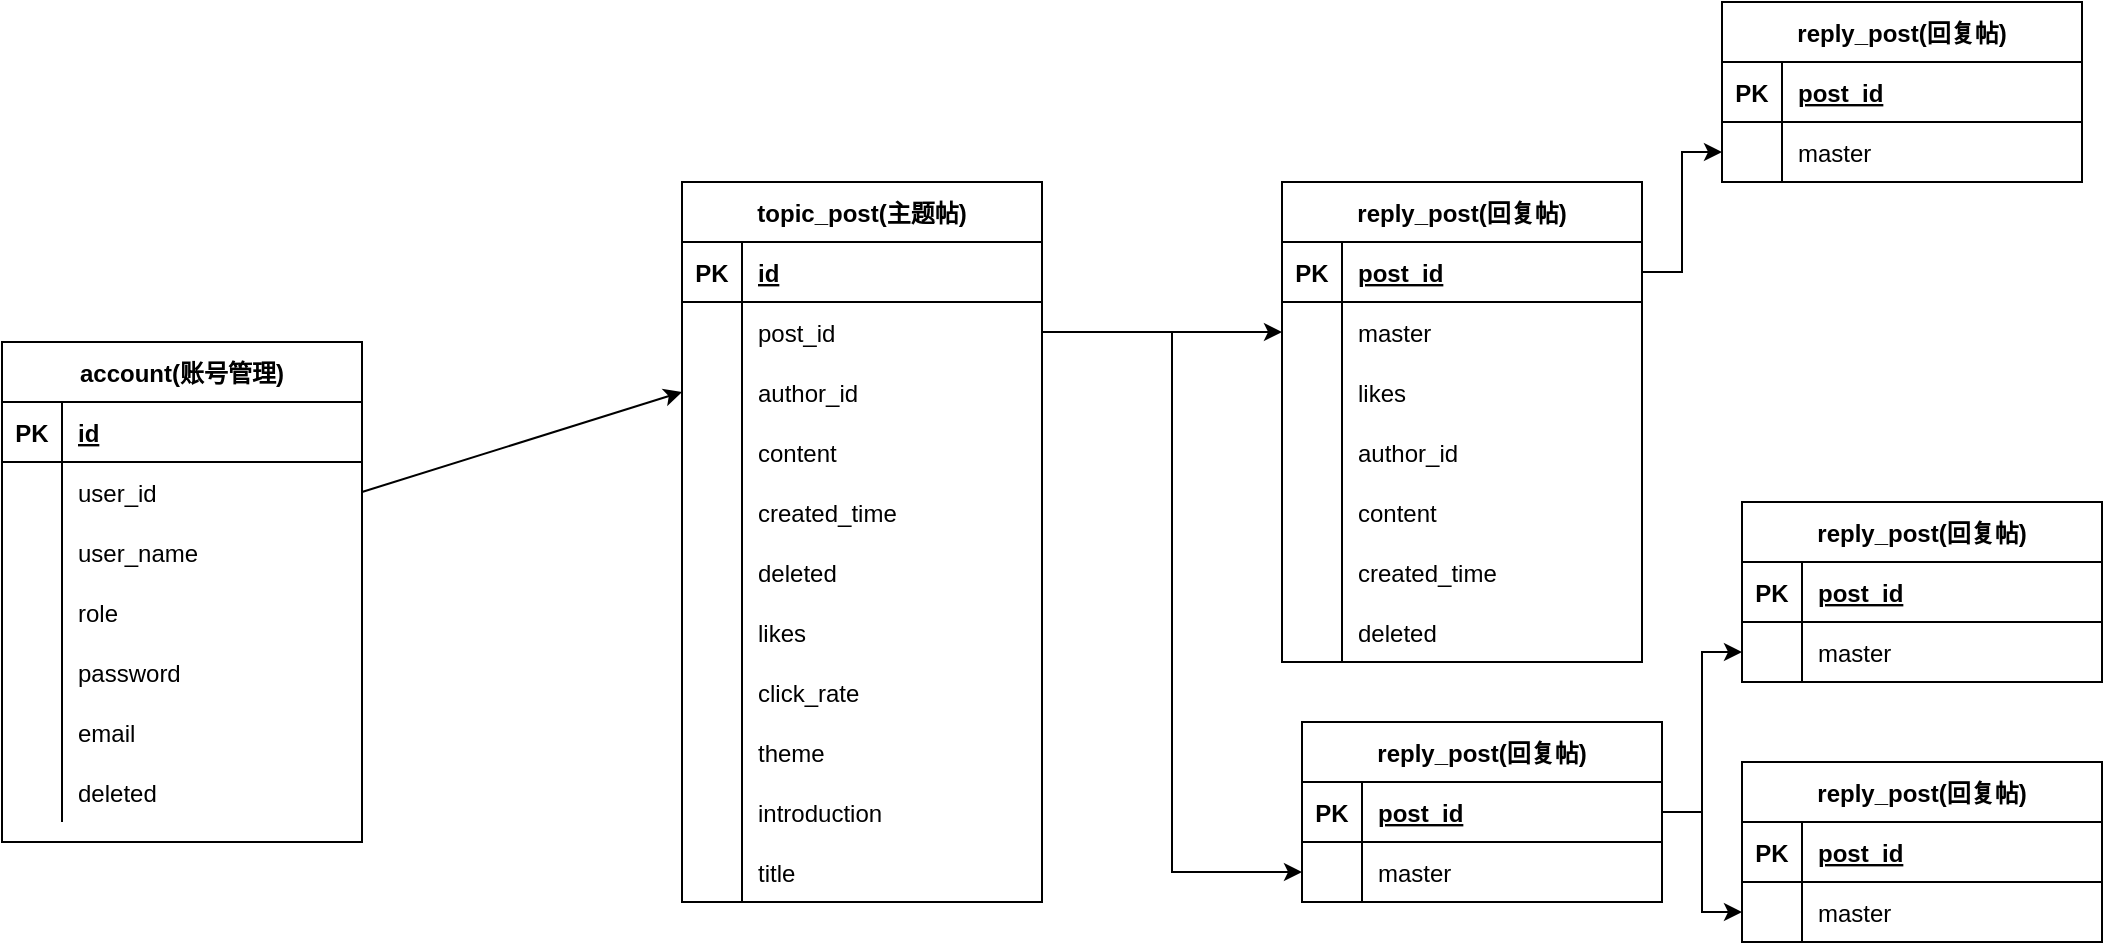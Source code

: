 <mxfile version="20.6.0" type="github">
  <diagram id="-lzLtYdmF8xwTKlJ-Z9m" name="第 1 页">
    <mxGraphModel dx="856" dy="551" grid="1" gridSize="10" guides="1" tooltips="1" connect="1" arrows="1" fold="1" page="1" pageScale="1" pageWidth="3300" pageHeight="4681" math="0" shadow="0">
      <root>
        <mxCell id="0" />
        <mxCell id="1" parent="0" />
        <mxCell id="9GFojZYUyTvEHx-bdkV3-2" value="account(账号管理)" style="shape=table;startSize=30;container=1;collapsible=1;childLayout=tableLayout;fixedRows=1;rowLines=0;fontStyle=1;align=center;resizeLast=1;shadow=0;rounded=0;" parent="1" vertex="1">
          <mxGeometry x="900" y="770" width="180" height="250" as="geometry" />
        </mxCell>
        <mxCell id="9GFojZYUyTvEHx-bdkV3-3" value="" style="shape=tableRow;horizontal=0;startSize=0;swimlaneHead=0;swimlaneBody=0;fillColor=none;collapsible=0;dropTarget=0;points=[[0,0.5],[1,0.5]];portConstraint=eastwest;top=0;left=0;right=0;bottom=1;" parent="9GFojZYUyTvEHx-bdkV3-2" vertex="1">
          <mxGeometry y="30" width="180" height="30" as="geometry" />
        </mxCell>
        <mxCell id="9GFojZYUyTvEHx-bdkV3-4" value="PK" style="shape=partialRectangle;connectable=0;fillColor=none;top=0;left=0;bottom=0;right=0;fontStyle=1;overflow=hidden;" parent="9GFojZYUyTvEHx-bdkV3-3" vertex="1">
          <mxGeometry width="30" height="30" as="geometry">
            <mxRectangle width="30" height="30" as="alternateBounds" />
          </mxGeometry>
        </mxCell>
        <mxCell id="9GFojZYUyTvEHx-bdkV3-5" value="id" style="shape=partialRectangle;connectable=0;fillColor=none;top=0;left=0;bottom=0;right=0;align=left;spacingLeft=6;fontStyle=5;overflow=hidden;" parent="9GFojZYUyTvEHx-bdkV3-3" vertex="1">
          <mxGeometry x="30" width="150" height="30" as="geometry">
            <mxRectangle width="150" height="30" as="alternateBounds" />
          </mxGeometry>
        </mxCell>
        <mxCell id="9GFojZYUyTvEHx-bdkV3-22" style="shape=tableRow;horizontal=0;startSize=0;swimlaneHead=0;swimlaneBody=0;fillColor=none;collapsible=0;dropTarget=0;points=[[0,0.5],[1,0.5]];portConstraint=eastwest;top=0;left=0;right=0;bottom=0;" parent="9GFojZYUyTvEHx-bdkV3-2" vertex="1">
          <mxGeometry y="60" width="180" height="30" as="geometry" />
        </mxCell>
        <mxCell id="9GFojZYUyTvEHx-bdkV3-23" style="shape=partialRectangle;connectable=0;fillColor=none;top=0;left=0;bottom=0;right=0;editable=1;overflow=hidden;" parent="9GFojZYUyTvEHx-bdkV3-22" vertex="1">
          <mxGeometry width="30" height="30" as="geometry">
            <mxRectangle width="30" height="30" as="alternateBounds" />
          </mxGeometry>
        </mxCell>
        <mxCell id="9GFojZYUyTvEHx-bdkV3-24" value="user_id" style="shape=partialRectangle;connectable=0;fillColor=none;top=0;left=0;bottom=0;right=0;align=left;spacingLeft=6;overflow=hidden;" parent="9GFojZYUyTvEHx-bdkV3-22" vertex="1">
          <mxGeometry x="30" width="150" height="30" as="geometry">
            <mxRectangle width="150" height="30" as="alternateBounds" />
          </mxGeometry>
        </mxCell>
        <mxCell id="9GFojZYUyTvEHx-bdkV3-6" value="" style="shape=tableRow;horizontal=0;startSize=0;swimlaneHead=0;swimlaneBody=0;fillColor=none;collapsible=0;dropTarget=0;points=[[0,0.5],[1,0.5]];portConstraint=eastwest;top=0;left=0;right=0;bottom=0;" parent="9GFojZYUyTvEHx-bdkV3-2" vertex="1">
          <mxGeometry y="90" width="180" height="30" as="geometry" />
        </mxCell>
        <mxCell id="9GFojZYUyTvEHx-bdkV3-7" value="" style="shape=partialRectangle;connectable=0;fillColor=none;top=0;left=0;bottom=0;right=0;editable=1;overflow=hidden;" parent="9GFojZYUyTvEHx-bdkV3-6" vertex="1">
          <mxGeometry width="30" height="30" as="geometry">
            <mxRectangle width="30" height="30" as="alternateBounds" />
          </mxGeometry>
        </mxCell>
        <mxCell id="9GFojZYUyTvEHx-bdkV3-8" value="user_name" style="shape=partialRectangle;connectable=0;fillColor=none;top=0;left=0;bottom=0;right=0;align=left;spacingLeft=6;overflow=hidden;" parent="9GFojZYUyTvEHx-bdkV3-6" vertex="1">
          <mxGeometry x="30" width="150" height="30" as="geometry">
            <mxRectangle width="150" height="30" as="alternateBounds" />
          </mxGeometry>
        </mxCell>
        <mxCell id="9GFojZYUyTvEHx-bdkV3-12" value="" style="shape=tableRow;horizontal=0;startSize=0;swimlaneHead=0;swimlaneBody=0;fillColor=none;collapsible=0;dropTarget=0;points=[[0,0.5],[1,0.5]];portConstraint=eastwest;top=0;left=0;right=0;bottom=0;" parent="9GFojZYUyTvEHx-bdkV3-2" vertex="1">
          <mxGeometry y="120" width="180" height="30" as="geometry" />
        </mxCell>
        <mxCell id="9GFojZYUyTvEHx-bdkV3-13" value="" style="shape=partialRectangle;connectable=0;fillColor=none;top=0;left=0;bottom=0;right=0;editable=1;overflow=hidden;" parent="9GFojZYUyTvEHx-bdkV3-12" vertex="1">
          <mxGeometry width="30" height="30" as="geometry">
            <mxRectangle width="30" height="30" as="alternateBounds" />
          </mxGeometry>
        </mxCell>
        <mxCell id="9GFojZYUyTvEHx-bdkV3-14" value="role" style="shape=partialRectangle;connectable=0;fillColor=none;top=0;left=0;bottom=0;right=0;align=left;spacingLeft=6;overflow=hidden;" parent="9GFojZYUyTvEHx-bdkV3-12" vertex="1">
          <mxGeometry x="30" width="150" height="30" as="geometry">
            <mxRectangle width="150" height="30" as="alternateBounds" />
          </mxGeometry>
        </mxCell>
        <mxCell id="9GFojZYUyTvEHx-bdkV3-9" value="" style="shape=tableRow;horizontal=0;startSize=0;swimlaneHead=0;swimlaneBody=0;fillColor=none;collapsible=0;dropTarget=0;points=[[0,0.5],[1,0.5]];portConstraint=eastwest;top=0;left=0;right=0;bottom=0;" parent="9GFojZYUyTvEHx-bdkV3-2" vertex="1">
          <mxGeometry y="150" width="180" height="30" as="geometry" />
        </mxCell>
        <mxCell id="9GFojZYUyTvEHx-bdkV3-10" value="" style="shape=partialRectangle;connectable=0;fillColor=none;top=0;left=0;bottom=0;right=0;editable=1;overflow=hidden;" parent="9GFojZYUyTvEHx-bdkV3-9" vertex="1">
          <mxGeometry width="30" height="30" as="geometry">
            <mxRectangle width="30" height="30" as="alternateBounds" />
          </mxGeometry>
        </mxCell>
        <mxCell id="9GFojZYUyTvEHx-bdkV3-11" value="password" style="shape=partialRectangle;connectable=0;fillColor=none;top=0;left=0;bottom=0;right=0;align=left;spacingLeft=6;overflow=hidden;" parent="9GFojZYUyTvEHx-bdkV3-9" vertex="1">
          <mxGeometry x="30" width="150" height="30" as="geometry">
            <mxRectangle width="150" height="30" as="alternateBounds" />
          </mxGeometry>
        </mxCell>
        <mxCell id="9GFojZYUyTvEHx-bdkV3-28" style="shape=tableRow;horizontal=0;startSize=0;swimlaneHead=0;swimlaneBody=0;fillColor=none;collapsible=0;dropTarget=0;points=[[0,0.5],[1,0.5]];portConstraint=eastwest;top=0;left=0;right=0;bottom=0;" parent="9GFojZYUyTvEHx-bdkV3-2" vertex="1">
          <mxGeometry y="180" width="180" height="30" as="geometry" />
        </mxCell>
        <mxCell id="9GFojZYUyTvEHx-bdkV3-29" style="shape=partialRectangle;connectable=0;fillColor=none;top=0;left=0;bottom=0;right=0;editable=1;overflow=hidden;" parent="9GFojZYUyTvEHx-bdkV3-28" vertex="1">
          <mxGeometry width="30" height="30" as="geometry">
            <mxRectangle width="30" height="30" as="alternateBounds" />
          </mxGeometry>
        </mxCell>
        <mxCell id="9GFojZYUyTvEHx-bdkV3-30" value="email" style="shape=partialRectangle;connectable=0;fillColor=none;top=0;left=0;bottom=0;right=0;align=left;spacingLeft=6;overflow=hidden;" parent="9GFojZYUyTvEHx-bdkV3-28" vertex="1">
          <mxGeometry x="30" width="150" height="30" as="geometry">
            <mxRectangle width="150" height="30" as="alternateBounds" />
          </mxGeometry>
        </mxCell>
        <mxCell id="9GFojZYUyTvEHx-bdkV3-31" style="shape=tableRow;horizontal=0;startSize=0;swimlaneHead=0;swimlaneBody=0;fillColor=none;collapsible=0;dropTarget=0;points=[[0,0.5],[1,0.5]];portConstraint=eastwest;top=0;left=0;right=0;bottom=0;" parent="9GFojZYUyTvEHx-bdkV3-2" vertex="1">
          <mxGeometry y="210" width="180" height="30" as="geometry" />
        </mxCell>
        <mxCell id="9GFojZYUyTvEHx-bdkV3-32" style="shape=partialRectangle;connectable=0;fillColor=none;top=0;left=0;bottom=0;right=0;editable=1;overflow=hidden;" parent="9GFojZYUyTvEHx-bdkV3-31" vertex="1">
          <mxGeometry width="30" height="30" as="geometry">
            <mxRectangle width="30" height="30" as="alternateBounds" />
          </mxGeometry>
        </mxCell>
        <mxCell id="9GFojZYUyTvEHx-bdkV3-33" value="deleted" style="shape=partialRectangle;connectable=0;fillColor=none;top=0;left=0;bottom=0;right=0;align=left;spacingLeft=6;overflow=hidden;" parent="9GFojZYUyTvEHx-bdkV3-31" vertex="1">
          <mxGeometry x="30" width="150" height="30" as="geometry">
            <mxRectangle width="150" height="30" as="alternateBounds" />
          </mxGeometry>
        </mxCell>
        <mxCell id="31Xk7JFsQ1fiKGytTT3b-1" value="topic_post(主题帖)" style="shape=table;startSize=30;container=1;collapsible=1;childLayout=tableLayout;fixedRows=1;rowLines=0;fontStyle=1;align=center;resizeLast=1;" parent="1" vertex="1">
          <mxGeometry x="1240" y="690" width="180" height="360" as="geometry" />
        </mxCell>
        <mxCell id="31Xk7JFsQ1fiKGytTT3b-2" value="" style="shape=tableRow;horizontal=0;startSize=0;swimlaneHead=0;swimlaneBody=0;fillColor=none;collapsible=0;dropTarget=0;points=[[0,0.5],[1,0.5]];portConstraint=eastwest;top=0;left=0;right=0;bottom=1;" parent="31Xk7JFsQ1fiKGytTT3b-1" vertex="1">
          <mxGeometry y="30" width="180" height="30" as="geometry" />
        </mxCell>
        <mxCell id="31Xk7JFsQ1fiKGytTT3b-3" value="PK" style="shape=partialRectangle;connectable=0;fillColor=none;top=0;left=0;bottom=0;right=0;fontStyle=1;overflow=hidden;" parent="31Xk7JFsQ1fiKGytTT3b-2" vertex="1">
          <mxGeometry width="30" height="30" as="geometry">
            <mxRectangle width="30" height="30" as="alternateBounds" />
          </mxGeometry>
        </mxCell>
        <mxCell id="31Xk7JFsQ1fiKGytTT3b-4" value="id" style="shape=partialRectangle;connectable=0;fillColor=none;top=0;left=0;bottom=0;right=0;align=left;spacingLeft=6;fontStyle=5;overflow=hidden;" parent="31Xk7JFsQ1fiKGytTT3b-2" vertex="1">
          <mxGeometry x="30" width="150" height="30" as="geometry">
            <mxRectangle width="150" height="30" as="alternateBounds" />
          </mxGeometry>
        </mxCell>
        <mxCell id="31Xk7JFsQ1fiKGytTT3b-5" value="" style="shape=tableRow;horizontal=0;startSize=0;swimlaneHead=0;swimlaneBody=0;fillColor=none;collapsible=0;dropTarget=0;points=[[0,0.5],[1,0.5]];portConstraint=eastwest;top=0;left=0;right=0;bottom=0;" parent="31Xk7JFsQ1fiKGytTT3b-1" vertex="1">
          <mxGeometry y="60" width="180" height="30" as="geometry" />
        </mxCell>
        <mxCell id="31Xk7JFsQ1fiKGytTT3b-6" value="" style="shape=partialRectangle;connectable=0;fillColor=none;top=0;left=0;bottom=0;right=0;editable=1;overflow=hidden;" parent="31Xk7JFsQ1fiKGytTT3b-5" vertex="1">
          <mxGeometry width="30" height="30" as="geometry">
            <mxRectangle width="30" height="30" as="alternateBounds" />
          </mxGeometry>
        </mxCell>
        <mxCell id="31Xk7JFsQ1fiKGytTT3b-7" value="post_id " style="shape=partialRectangle;connectable=0;fillColor=none;top=0;left=0;bottom=0;right=0;align=left;spacingLeft=6;overflow=hidden;" parent="31Xk7JFsQ1fiKGytTT3b-5" vertex="1">
          <mxGeometry x="30" width="150" height="30" as="geometry">
            <mxRectangle width="150" height="30" as="alternateBounds" />
          </mxGeometry>
        </mxCell>
        <mxCell id="31Xk7JFsQ1fiKGytTT3b-8" value="" style="shape=tableRow;horizontal=0;startSize=0;swimlaneHead=0;swimlaneBody=0;fillColor=none;collapsible=0;dropTarget=0;points=[[0,0.5],[1,0.5]];portConstraint=eastwest;top=0;left=0;right=0;bottom=0;" parent="31Xk7JFsQ1fiKGytTT3b-1" vertex="1">
          <mxGeometry y="90" width="180" height="30" as="geometry" />
        </mxCell>
        <mxCell id="31Xk7JFsQ1fiKGytTT3b-9" value="" style="shape=partialRectangle;connectable=0;fillColor=none;top=0;left=0;bottom=0;right=0;editable=1;overflow=hidden;" parent="31Xk7JFsQ1fiKGytTT3b-8" vertex="1">
          <mxGeometry width="30" height="30" as="geometry">
            <mxRectangle width="30" height="30" as="alternateBounds" />
          </mxGeometry>
        </mxCell>
        <mxCell id="31Xk7JFsQ1fiKGytTT3b-10" value="author_id" style="shape=partialRectangle;connectable=0;fillColor=none;top=0;left=0;bottom=0;right=0;align=left;spacingLeft=6;overflow=hidden;" parent="31Xk7JFsQ1fiKGytTT3b-8" vertex="1">
          <mxGeometry x="30" width="150" height="30" as="geometry">
            <mxRectangle width="150" height="30" as="alternateBounds" />
          </mxGeometry>
        </mxCell>
        <mxCell id="31Xk7JFsQ1fiKGytTT3b-11" value="" style="shape=tableRow;horizontal=0;startSize=0;swimlaneHead=0;swimlaneBody=0;fillColor=none;collapsible=0;dropTarget=0;points=[[0,0.5],[1,0.5]];portConstraint=eastwest;top=0;left=0;right=0;bottom=0;" parent="31Xk7JFsQ1fiKGytTT3b-1" vertex="1">
          <mxGeometry y="120" width="180" height="30" as="geometry" />
        </mxCell>
        <mxCell id="31Xk7JFsQ1fiKGytTT3b-12" value="" style="shape=partialRectangle;connectable=0;fillColor=none;top=0;left=0;bottom=0;right=0;editable=1;overflow=hidden;" parent="31Xk7JFsQ1fiKGytTT3b-11" vertex="1">
          <mxGeometry width="30" height="30" as="geometry">
            <mxRectangle width="30" height="30" as="alternateBounds" />
          </mxGeometry>
        </mxCell>
        <mxCell id="31Xk7JFsQ1fiKGytTT3b-13" value="content" style="shape=partialRectangle;connectable=0;fillColor=none;top=0;left=0;bottom=0;right=0;align=left;spacingLeft=6;overflow=hidden;" parent="31Xk7JFsQ1fiKGytTT3b-11" vertex="1">
          <mxGeometry x="30" width="150" height="30" as="geometry">
            <mxRectangle width="150" height="30" as="alternateBounds" />
          </mxGeometry>
        </mxCell>
        <mxCell id="31Xk7JFsQ1fiKGytTT3b-14" style="shape=tableRow;horizontal=0;startSize=0;swimlaneHead=0;swimlaneBody=0;fillColor=none;collapsible=0;dropTarget=0;points=[[0,0.5],[1,0.5]];portConstraint=eastwest;top=0;left=0;right=0;bottom=0;" parent="31Xk7JFsQ1fiKGytTT3b-1" vertex="1">
          <mxGeometry y="150" width="180" height="30" as="geometry" />
        </mxCell>
        <mxCell id="31Xk7JFsQ1fiKGytTT3b-15" style="shape=partialRectangle;connectable=0;fillColor=none;top=0;left=0;bottom=0;right=0;editable=1;overflow=hidden;" parent="31Xk7JFsQ1fiKGytTT3b-14" vertex="1">
          <mxGeometry width="30" height="30" as="geometry">
            <mxRectangle width="30" height="30" as="alternateBounds" />
          </mxGeometry>
        </mxCell>
        <mxCell id="31Xk7JFsQ1fiKGytTT3b-16" value="created_time" style="shape=partialRectangle;connectable=0;fillColor=none;top=0;left=0;bottom=0;right=0;align=left;spacingLeft=6;overflow=hidden;" parent="31Xk7JFsQ1fiKGytTT3b-14" vertex="1">
          <mxGeometry x="30" width="150" height="30" as="geometry">
            <mxRectangle width="150" height="30" as="alternateBounds" />
          </mxGeometry>
        </mxCell>
        <mxCell id="31Xk7JFsQ1fiKGytTT3b-17" style="shape=tableRow;horizontal=0;startSize=0;swimlaneHead=0;swimlaneBody=0;fillColor=none;collapsible=0;dropTarget=0;points=[[0,0.5],[1,0.5]];portConstraint=eastwest;top=0;left=0;right=0;bottom=0;" parent="31Xk7JFsQ1fiKGytTT3b-1" vertex="1">
          <mxGeometry y="180" width="180" height="30" as="geometry" />
        </mxCell>
        <mxCell id="31Xk7JFsQ1fiKGytTT3b-18" style="shape=partialRectangle;connectable=0;fillColor=none;top=0;left=0;bottom=0;right=0;editable=1;overflow=hidden;" parent="31Xk7JFsQ1fiKGytTT3b-17" vertex="1">
          <mxGeometry width="30" height="30" as="geometry">
            <mxRectangle width="30" height="30" as="alternateBounds" />
          </mxGeometry>
        </mxCell>
        <mxCell id="31Xk7JFsQ1fiKGytTT3b-19" value="deleted" style="shape=partialRectangle;connectable=0;fillColor=none;top=0;left=0;bottom=0;right=0;align=left;spacingLeft=6;overflow=hidden;" parent="31Xk7JFsQ1fiKGytTT3b-17" vertex="1">
          <mxGeometry x="30" width="150" height="30" as="geometry">
            <mxRectangle width="150" height="30" as="alternateBounds" />
          </mxGeometry>
        </mxCell>
        <mxCell id="31Xk7JFsQ1fiKGytTT3b-59" style="shape=tableRow;horizontal=0;startSize=0;swimlaneHead=0;swimlaneBody=0;fillColor=none;collapsible=0;dropTarget=0;points=[[0,0.5],[1,0.5]];portConstraint=eastwest;top=0;left=0;right=0;bottom=0;" parent="31Xk7JFsQ1fiKGytTT3b-1" vertex="1">
          <mxGeometry y="210" width="180" height="30" as="geometry" />
        </mxCell>
        <mxCell id="31Xk7JFsQ1fiKGytTT3b-60" style="shape=partialRectangle;connectable=0;fillColor=none;top=0;left=0;bottom=0;right=0;editable=1;overflow=hidden;" parent="31Xk7JFsQ1fiKGytTT3b-59" vertex="1">
          <mxGeometry width="30" height="30" as="geometry">
            <mxRectangle width="30" height="30" as="alternateBounds" />
          </mxGeometry>
        </mxCell>
        <mxCell id="31Xk7JFsQ1fiKGytTT3b-61" value="likes" style="shape=partialRectangle;connectable=0;fillColor=none;top=0;left=0;bottom=0;right=0;align=left;spacingLeft=6;overflow=hidden;" parent="31Xk7JFsQ1fiKGytTT3b-59" vertex="1">
          <mxGeometry x="30" width="150" height="30" as="geometry">
            <mxRectangle width="150" height="30" as="alternateBounds" />
          </mxGeometry>
        </mxCell>
        <mxCell id="31Xk7JFsQ1fiKGytTT3b-38" style="shape=tableRow;horizontal=0;startSize=0;swimlaneHead=0;swimlaneBody=0;fillColor=none;collapsible=0;dropTarget=0;points=[[0,0.5],[1,0.5]];portConstraint=eastwest;top=0;left=0;right=0;bottom=0;" parent="31Xk7JFsQ1fiKGytTT3b-1" vertex="1">
          <mxGeometry y="240" width="180" height="30" as="geometry" />
        </mxCell>
        <mxCell id="31Xk7JFsQ1fiKGytTT3b-39" style="shape=partialRectangle;connectable=0;fillColor=none;top=0;left=0;bottom=0;right=0;editable=1;overflow=hidden;" parent="31Xk7JFsQ1fiKGytTT3b-38" vertex="1">
          <mxGeometry width="30" height="30" as="geometry">
            <mxRectangle width="30" height="30" as="alternateBounds" />
          </mxGeometry>
        </mxCell>
        <mxCell id="31Xk7JFsQ1fiKGytTT3b-40" value="click_rate" style="shape=partialRectangle;connectable=0;fillColor=none;top=0;left=0;bottom=0;right=0;align=left;spacingLeft=6;overflow=hidden;" parent="31Xk7JFsQ1fiKGytTT3b-38" vertex="1">
          <mxGeometry x="30" width="150" height="30" as="geometry">
            <mxRectangle width="150" height="30" as="alternateBounds" />
          </mxGeometry>
        </mxCell>
        <mxCell id="31Xk7JFsQ1fiKGytTT3b-32" value="" style="shape=tableRow;horizontal=0;startSize=0;swimlaneHead=0;swimlaneBody=0;fillColor=none;collapsible=0;dropTarget=0;points=[[0,0.5],[1,0.5]];portConstraint=eastwest;top=0;left=0;right=0;bottom=0;" parent="31Xk7JFsQ1fiKGytTT3b-1" vertex="1">
          <mxGeometry y="270" width="180" height="30" as="geometry" />
        </mxCell>
        <mxCell id="31Xk7JFsQ1fiKGytTT3b-33" value="" style="shape=partialRectangle;connectable=0;fillColor=none;top=0;left=0;bottom=0;right=0;editable=1;overflow=hidden;" parent="31Xk7JFsQ1fiKGytTT3b-32" vertex="1">
          <mxGeometry width="30" height="30" as="geometry">
            <mxRectangle width="30" height="30" as="alternateBounds" />
          </mxGeometry>
        </mxCell>
        <mxCell id="31Xk7JFsQ1fiKGytTT3b-34" value="theme" style="shape=partialRectangle;connectable=0;fillColor=none;top=0;left=0;bottom=0;right=0;align=left;spacingLeft=6;overflow=hidden;" parent="31Xk7JFsQ1fiKGytTT3b-32" vertex="1">
          <mxGeometry x="30" width="150" height="30" as="geometry">
            <mxRectangle width="150" height="30" as="alternateBounds" />
          </mxGeometry>
        </mxCell>
        <mxCell id="31Xk7JFsQ1fiKGytTT3b-35" value="" style="shape=tableRow;horizontal=0;startSize=0;swimlaneHead=0;swimlaneBody=0;fillColor=none;collapsible=0;dropTarget=0;points=[[0,0.5],[1,0.5]];portConstraint=eastwest;top=0;left=0;right=0;bottom=0;" parent="31Xk7JFsQ1fiKGytTT3b-1" vertex="1">
          <mxGeometry y="300" width="180" height="30" as="geometry" />
        </mxCell>
        <mxCell id="31Xk7JFsQ1fiKGytTT3b-36" value="" style="shape=partialRectangle;connectable=0;fillColor=none;top=0;left=0;bottom=0;right=0;editable=1;overflow=hidden;" parent="31Xk7JFsQ1fiKGytTT3b-35" vertex="1">
          <mxGeometry width="30" height="30" as="geometry">
            <mxRectangle width="30" height="30" as="alternateBounds" />
          </mxGeometry>
        </mxCell>
        <mxCell id="31Xk7JFsQ1fiKGytTT3b-37" value="introduction" style="shape=partialRectangle;connectable=0;fillColor=none;top=0;left=0;bottom=0;right=0;align=left;spacingLeft=6;overflow=hidden;" parent="31Xk7JFsQ1fiKGytTT3b-35" vertex="1">
          <mxGeometry x="30" width="150" height="30" as="geometry">
            <mxRectangle width="150" height="30" as="alternateBounds" />
          </mxGeometry>
        </mxCell>
        <mxCell id="31Xk7JFsQ1fiKGytTT3b-29" value="" style="shape=tableRow;horizontal=0;startSize=0;swimlaneHead=0;swimlaneBody=0;fillColor=none;collapsible=0;dropTarget=0;points=[[0,0.5],[1,0.5]];portConstraint=eastwest;top=0;left=0;right=0;bottom=0;" parent="31Xk7JFsQ1fiKGytTT3b-1" vertex="1">
          <mxGeometry y="330" width="180" height="30" as="geometry" />
        </mxCell>
        <mxCell id="31Xk7JFsQ1fiKGytTT3b-30" value="" style="shape=partialRectangle;connectable=0;fillColor=none;top=0;left=0;bottom=0;right=0;editable=1;overflow=hidden;" parent="31Xk7JFsQ1fiKGytTT3b-29" vertex="1">
          <mxGeometry width="30" height="30" as="geometry">
            <mxRectangle width="30" height="30" as="alternateBounds" />
          </mxGeometry>
        </mxCell>
        <mxCell id="31Xk7JFsQ1fiKGytTT3b-31" value="title" style="shape=partialRectangle;connectable=0;fillColor=none;top=0;left=0;bottom=0;right=0;align=left;spacingLeft=6;overflow=hidden;" parent="31Xk7JFsQ1fiKGytTT3b-29" vertex="1">
          <mxGeometry x="30" width="150" height="30" as="geometry">
            <mxRectangle width="150" height="30" as="alternateBounds" />
          </mxGeometry>
        </mxCell>
        <mxCell id="31Xk7JFsQ1fiKGytTT3b-24" style="edgeStyle=none;rounded=0;orthogonalLoop=1;jettySize=auto;html=1;exitX=1;exitY=0.5;exitDx=0;exitDy=0;entryX=0;entryY=0.5;entryDx=0;entryDy=0;" parent="1" source="9GFojZYUyTvEHx-bdkV3-22" target="31Xk7JFsQ1fiKGytTT3b-8" edge="1">
          <mxGeometry relative="1" as="geometry" />
        </mxCell>
        <mxCell id="31Xk7JFsQ1fiKGytTT3b-46" value="reply_post(回复帖)" style="shape=table;startSize=30;container=1;collapsible=1;childLayout=tableLayout;fixedRows=1;rowLines=0;fontStyle=1;align=center;resizeLast=1;" parent="1" vertex="1">
          <mxGeometry x="1540" y="690" width="180" height="240" as="geometry" />
        </mxCell>
        <mxCell id="31Xk7JFsQ1fiKGytTT3b-47" value="" style="shape=tableRow;horizontal=0;startSize=0;swimlaneHead=0;swimlaneBody=0;fillColor=none;collapsible=0;dropTarget=0;points=[[0,0.5],[1,0.5]];portConstraint=eastwest;top=0;left=0;right=0;bottom=1;" parent="31Xk7JFsQ1fiKGytTT3b-46" vertex="1">
          <mxGeometry y="30" width="180" height="30" as="geometry" />
        </mxCell>
        <mxCell id="31Xk7JFsQ1fiKGytTT3b-48" value="PK" style="shape=partialRectangle;connectable=0;fillColor=none;top=0;left=0;bottom=0;right=0;fontStyle=1;overflow=hidden;" parent="31Xk7JFsQ1fiKGytTT3b-47" vertex="1">
          <mxGeometry width="30" height="30" as="geometry">
            <mxRectangle width="30" height="30" as="alternateBounds" />
          </mxGeometry>
        </mxCell>
        <mxCell id="31Xk7JFsQ1fiKGytTT3b-49" value="post_id" style="shape=partialRectangle;connectable=0;fillColor=none;top=0;left=0;bottom=0;right=0;align=left;spacingLeft=6;fontStyle=5;overflow=hidden;" parent="31Xk7JFsQ1fiKGytTT3b-47" vertex="1">
          <mxGeometry x="30" width="150" height="30" as="geometry">
            <mxRectangle width="150" height="30" as="alternateBounds" />
          </mxGeometry>
        </mxCell>
        <mxCell id="31Xk7JFsQ1fiKGytTT3b-50" value="" style="shape=tableRow;horizontal=0;startSize=0;swimlaneHead=0;swimlaneBody=0;fillColor=none;collapsible=0;dropTarget=0;points=[[0,0.5],[1,0.5]];portConstraint=eastwest;top=0;left=0;right=0;bottom=0;" parent="31Xk7JFsQ1fiKGytTT3b-46" vertex="1">
          <mxGeometry y="60" width="180" height="30" as="geometry" />
        </mxCell>
        <mxCell id="31Xk7JFsQ1fiKGytTT3b-51" value="" style="shape=partialRectangle;connectable=0;fillColor=none;top=0;left=0;bottom=0;right=0;editable=1;overflow=hidden;" parent="31Xk7JFsQ1fiKGytTT3b-50" vertex="1">
          <mxGeometry width="30" height="30" as="geometry">
            <mxRectangle width="30" height="30" as="alternateBounds" />
          </mxGeometry>
        </mxCell>
        <mxCell id="31Xk7JFsQ1fiKGytTT3b-52" value="master" style="shape=partialRectangle;connectable=0;fillColor=none;top=0;left=0;bottom=0;right=0;align=left;spacingLeft=6;overflow=hidden;" parent="31Xk7JFsQ1fiKGytTT3b-50" vertex="1">
          <mxGeometry x="30" width="150" height="30" as="geometry">
            <mxRectangle width="150" height="30" as="alternateBounds" />
          </mxGeometry>
        </mxCell>
        <mxCell id="31Xk7JFsQ1fiKGytTT3b-53" value="" style="shape=tableRow;horizontal=0;startSize=0;swimlaneHead=0;swimlaneBody=0;fillColor=none;collapsible=0;dropTarget=0;points=[[0,0.5],[1,0.5]];portConstraint=eastwest;top=0;left=0;right=0;bottom=0;" parent="31Xk7JFsQ1fiKGytTT3b-46" vertex="1">
          <mxGeometry y="90" width="180" height="30" as="geometry" />
        </mxCell>
        <mxCell id="31Xk7JFsQ1fiKGytTT3b-54" value="" style="shape=partialRectangle;connectable=0;fillColor=none;top=0;left=0;bottom=0;right=0;editable=1;overflow=hidden;" parent="31Xk7JFsQ1fiKGytTT3b-53" vertex="1">
          <mxGeometry width="30" height="30" as="geometry">
            <mxRectangle width="30" height="30" as="alternateBounds" />
          </mxGeometry>
        </mxCell>
        <mxCell id="31Xk7JFsQ1fiKGytTT3b-55" value="likes" style="shape=partialRectangle;connectable=0;fillColor=none;top=0;left=0;bottom=0;right=0;align=left;spacingLeft=6;overflow=hidden;" parent="31Xk7JFsQ1fiKGytTT3b-53" vertex="1">
          <mxGeometry x="30" width="150" height="30" as="geometry">
            <mxRectangle width="150" height="30" as="alternateBounds" />
          </mxGeometry>
        </mxCell>
        <mxCell id="2SF8m2fGUSYVy4WzAEDA-2" style="shape=tableRow;horizontal=0;startSize=0;swimlaneHead=0;swimlaneBody=0;fillColor=none;collapsible=0;dropTarget=0;points=[[0,0.5],[1,0.5]];portConstraint=eastwest;top=0;left=0;right=0;bottom=0;" vertex="1" parent="31Xk7JFsQ1fiKGytTT3b-46">
          <mxGeometry y="120" width="180" height="30" as="geometry" />
        </mxCell>
        <mxCell id="2SF8m2fGUSYVy4WzAEDA-3" style="shape=partialRectangle;connectable=0;fillColor=none;top=0;left=0;bottom=0;right=0;editable=1;overflow=hidden;" vertex="1" parent="2SF8m2fGUSYVy4WzAEDA-2">
          <mxGeometry width="30" height="30" as="geometry">
            <mxRectangle width="30" height="30" as="alternateBounds" />
          </mxGeometry>
        </mxCell>
        <mxCell id="2SF8m2fGUSYVy4WzAEDA-4" value="author_id" style="shape=partialRectangle;connectable=0;fillColor=none;top=0;left=0;bottom=0;right=0;align=left;spacingLeft=6;overflow=hidden;" vertex="1" parent="2SF8m2fGUSYVy4WzAEDA-2">
          <mxGeometry x="30" width="150" height="30" as="geometry">
            <mxRectangle width="150" height="30" as="alternateBounds" />
          </mxGeometry>
        </mxCell>
        <mxCell id="2SF8m2fGUSYVy4WzAEDA-5" style="shape=tableRow;horizontal=0;startSize=0;swimlaneHead=0;swimlaneBody=0;fillColor=none;collapsible=0;dropTarget=0;points=[[0,0.5],[1,0.5]];portConstraint=eastwest;top=0;left=0;right=0;bottom=0;" vertex="1" parent="31Xk7JFsQ1fiKGytTT3b-46">
          <mxGeometry y="150" width="180" height="30" as="geometry" />
        </mxCell>
        <mxCell id="2SF8m2fGUSYVy4WzAEDA-6" style="shape=partialRectangle;connectable=0;fillColor=none;top=0;left=0;bottom=0;right=0;editable=1;overflow=hidden;" vertex="1" parent="2SF8m2fGUSYVy4WzAEDA-5">
          <mxGeometry width="30" height="30" as="geometry">
            <mxRectangle width="30" height="30" as="alternateBounds" />
          </mxGeometry>
        </mxCell>
        <mxCell id="2SF8m2fGUSYVy4WzAEDA-7" value="content" style="shape=partialRectangle;connectable=0;fillColor=none;top=0;left=0;bottom=0;right=0;align=left;spacingLeft=6;overflow=hidden;" vertex="1" parent="2SF8m2fGUSYVy4WzAEDA-5">
          <mxGeometry x="30" width="150" height="30" as="geometry">
            <mxRectangle width="150" height="30" as="alternateBounds" />
          </mxGeometry>
        </mxCell>
        <mxCell id="2SF8m2fGUSYVy4WzAEDA-8" style="shape=tableRow;horizontal=0;startSize=0;swimlaneHead=0;swimlaneBody=0;fillColor=none;collapsible=0;dropTarget=0;points=[[0,0.5],[1,0.5]];portConstraint=eastwest;top=0;left=0;right=0;bottom=0;" vertex="1" parent="31Xk7JFsQ1fiKGytTT3b-46">
          <mxGeometry y="180" width="180" height="30" as="geometry" />
        </mxCell>
        <mxCell id="2SF8m2fGUSYVy4WzAEDA-9" style="shape=partialRectangle;connectable=0;fillColor=none;top=0;left=0;bottom=0;right=0;editable=1;overflow=hidden;" vertex="1" parent="2SF8m2fGUSYVy4WzAEDA-8">
          <mxGeometry width="30" height="30" as="geometry">
            <mxRectangle width="30" height="30" as="alternateBounds" />
          </mxGeometry>
        </mxCell>
        <mxCell id="2SF8m2fGUSYVy4WzAEDA-10" value="created_time" style="shape=partialRectangle;connectable=0;fillColor=none;top=0;left=0;bottom=0;right=0;align=left;spacingLeft=6;overflow=hidden;" vertex="1" parent="2SF8m2fGUSYVy4WzAEDA-8">
          <mxGeometry x="30" width="150" height="30" as="geometry">
            <mxRectangle width="150" height="30" as="alternateBounds" />
          </mxGeometry>
        </mxCell>
        <mxCell id="2SF8m2fGUSYVy4WzAEDA-11" style="shape=tableRow;horizontal=0;startSize=0;swimlaneHead=0;swimlaneBody=0;fillColor=none;collapsible=0;dropTarget=0;points=[[0,0.5],[1,0.5]];portConstraint=eastwest;top=0;left=0;right=0;bottom=0;" vertex="1" parent="31Xk7JFsQ1fiKGytTT3b-46">
          <mxGeometry y="210" width="180" height="30" as="geometry" />
        </mxCell>
        <mxCell id="2SF8m2fGUSYVy4WzAEDA-12" style="shape=partialRectangle;connectable=0;fillColor=none;top=0;left=0;bottom=0;right=0;editable=1;overflow=hidden;" vertex="1" parent="2SF8m2fGUSYVy4WzAEDA-11">
          <mxGeometry width="30" height="30" as="geometry">
            <mxRectangle width="30" height="30" as="alternateBounds" />
          </mxGeometry>
        </mxCell>
        <mxCell id="2SF8m2fGUSYVy4WzAEDA-13" value="deleted" style="shape=partialRectangle;connectable=0;fillColor=none;top=0;left=0;bottom=0;right=0;align=left;spacingLeft=6;overflow=hidden;" vertex="1" parent="2SF8m2fGUSYVy4WzAEDA-11">
          <mxGeometry x="30" width="150" height="30" as="geometry">
            <mxRectangle width="150" height="30" as="alternateBounds" />
          </mxGeometry>
        </mxCell>
        <mxCell id="31Xk7JFsQ1fiKGytTT3b-63" style="edgeStyle=none;rounded=0;orthogonalLoop=1;jettySize=auto;html=1;exitX=1;exitY=0.5;exitDx=0;exitDy=0;entryX=0;entryY=0.5;entryDx=0;entryDy=0;" parent="1" source="31Xk7JFsQ1fiKGytTT3b-5" target="31Xk7JFsQ1fiKGytTT3b-50" edge="1">
          <mxGeometry relative="1" as="geometry" />
        </mxCell>
        <mxCell id="2SF8m2fGUSYVy4WzAEDA-39" value="reply_post(回复帖)" style="shape=table;startSize=30;container=1;collapsible=1;childLayout=tableLayout;fixedRows=1;rowLines=0;fontStyle=1;align=center;resizeLast=1;" vertex="1" parent="1">
          <mxGeometry x="1550" y="960" width="180" height="90" as="geometry" />
        </mxCell>
        <mxCell id="2SF8m2fGUSYVy4WzAEDA-40" value="" style="shape=tableRow;horizontal=0;startSize=0;swimlaneHead=0;swimlaneBody=0;fillColor=none;collapsible=0;dropTarget=0;points=[[0,0.5],[1,0.5]];portConstraint=eastwest;top=0;left=0;right=0;bottom=1;" vertex="1" parent="2SF8m2fGUSYVy4WzAEDA-39">
          <mxGeometry y="30" width="180" height="30" as="geometry" />
        </mxCell>
        <mxCell id="2SF8m2fGUSYVy4WzAEDA-41" value="PK" style="shape=partialRectangle;connectable=0;fillColor=none;top=0;left=0;bottom=0;right=0;fontStyle=1;overflow=hidden;" vertex="1" parent="2SF8m2fGUSYVy4WzAEDA-40">
          <mxGeometry width="30" height="30" as="geometry">
            <mxRectangle width="30" height="30" as="alternateBounds" />
          </mxGeometry>
        </mxCell>
        <mxCell id="2SF8m2fGUSYVy4WzAEDA-42" value="post_id" style="shape=partialRectangle;connectable=0;fillColor=none;top=0;left=0;bottom=0;right=0;align=left;spacingLeft=6;fontStyle=5;overflow=hidden;" vertex="1" parent="2SF8m2fGUSYVy4WzAEDA-40">
          <mxGeometry x="30" width="150" height="30" as="geometry">
            <mxRectangle width="150" height="30" as="alternateBounds" />
          </mxGeometry>
        </mxCell>
        <mxCell id="2SF8m2fGUSYVy4WzAEDA-43" value="" style="shape=tableRow;horizontal=0;startSize=0;swimlaneHead=0;swimlaneBody=0;fillColor=none;collapsible=0;dropTarget=0;points=[[0,0.5],[1,0.5]];portConstraint=eastwest;top=0;left=0;right=0;bottom=0;" vertex="1" parent="2SF8m2fGUSYVy4WzAEDA-39">
          <mxGeometry y="60" width="180" height="30" as="geometry" />
        </mxCell>
        <mxCell id="2SF8m2fGUSYVy4WzAEDA-44" value="" style="shape=partialRectangle;connectable=0;fillColor=none;top=0;left=0;bottom=0;right=0;editable=1;overflow=hidden;" vertex="1" parent="2SF8m2fGUSYVy4WzAEDA-43">
          <mxGeometry width="30" height="30" as="geometry">
            <mxRectangle width="30" height="30" as="alternateBounds" />
          </mxGeometry>
        </mxCell>
        <mxCell id="2SF8m2fGUSYVy4WzAEDA-45" value="master" style="shape=partialRectangle;connectable=0;fillColor=none;top=0;left=0;bottom=0;right=0;align=left;spacingLeft=6;overflow=hidden;" vertex="1" parent="2SF8m2fGUSYVy4WzAEDA-43">
          <mxGeometry x="30" width="150" height="30" as="geometry">
            <mxRectangle width="150" height="30" as="alternateBounds" />
          </mxGeometry>
        </mxCell>
        <mxCell id="2SF8m2fGUSYVy4WzAEDA-105" value="reply_post(回复帖)" style="shape=table;startSize=30;container=1;collapsible=1;childLayout=tableLayout;fixedRows=1;rowLines=0;fontStyle=1;align=center;resizeLast=1;" vertex="1" parent="1">
          <mxGeometry x="1770" y="980" width="180" height="90" as="geometry" />
        </mxCell>
        <mxCell id="2SF8m2fGUSYVy4WzAEDA-106" value="" style="shape=tableRow;horizontal=0;startSize=0;swimlaneHead=0;swimlaneBody=0;fillColor=none;collapsible=0;dropTarget=0;points=[[0,0.5],[1,0.5]];portConstraint=eastwest;top=0;left=0;right=0;bottom=1;" vertex="1" parent="2SF8m2fGUSYVy4WzAEDA-105">
          <mxGeometry y="30" width="180" height="30" as="geometry" />
        </mxCell>
        <mxCell id="2SF8m2fGUSYVy4WzAEDA-107" value="PK" style="shape=partialRectangle;connectable=0;fillColor=none;top=0;left=0;bottom=0;right=0;fontStyle=1;overflow=hidden;" vertex="1" parent="2SF8m2fGUSYVy4WzAEDA-106">
          <mxGeometry width="30" height="30" as="geometry">
            <mxRectangle width="30" height="30" as="alternateBounds" />
          </mxGeometry>
        </mxCell>
        <mxCell id="2SF8m2fGUSYVy4WzAEDA-108" value="post_id" style="shape=partialRectangle;connectable=0;fillColor=none;top=0;left=0;bottom=0;right=0;align=left;spacingLeft=6;fontStyle=5;overflow=hidden;" vertex="1" parent="2SF8m2fGUSYVy4WzAEDA-106">
          <mxGeometry x="30" width="150" height="30" as="geometry">
            <mxRectangle width="150" height="30" as="alternateBounds" />
          </mxGeometry>
        </mxCell>
        <mxCell id="2SF8m2fGUSYVy4WzAEDA-109" value="" style="shape=tableRow;horizontal=0;startSize=0;swimlaneHead=0;swimlaneBody=0;fillColor=none;collapsible=0;dropTarget=0;points=[[0,0.5],[1,0.5]];portConstraint=eastwest;top=0;left=0;right=0;bottom=0;" vertex="1" parent="2SF8m2fGUSYVy4WzAEDA-105">
          <mxGeometry y="60" width="180" height="30" as="geometry" />
        </mxCell>
        <mxCell id="2SF8m2fGUSYVy4WzAEDA-110" value="" style="shape=partialRectangle;connectable=0;fillColor=none;top=0;left=0;bottom=0;right=0;editable=1;overflow=hidden;" vertex="1" parent="2SF8m2fGUSYVy4WzAEDA-109">
          <mxGeometry width="30" height="30" as="geometry">
            <mxRectangle width="30" height="30" as="alternateBounds" />
          </mxGeometry>
        </mxCell>
        <mxCell id="2SF8m2fGUSYVy4WzAEDA-111" value="master" style="shape=partialRectangle;connectable=0;fillColor=none;top=0;left=0;bottom=0;right=0;align=left;spacingLeft=6;overflow=hidden;" vertex="1" parent="2SF8m2fGUSYVy4WzAEDA-109">
          <mxGeometry x="30" width="150" height="30" as="geometry">
            <mxRectangle width="150" height="30" as="alternateBounds" />
          </mxGeometry>
        </mxCell>
        <mxCell id="2SF8m2fGUSYVy4WzAEDA-112" value="reply_post(回复帖)" style="shape=table;startSize=30;container=1;collapsible=1;childLayout=tableLayout;fixedRows=1;rowLines=0;fontStyle=1;align=center;resizeLast=1;" vertex="1" parent="1">
          <mxGeometry x="1770" y="850" width="180" height="90" as="geometry" />
        </mxCell>
        <mxCell id="2SF8m2fGUSYVy4WzAEDA-113" value="" style="shape=tableRow;horizontal=0;startSize=0;swimlaneHead=0;swimlaneBody=0;fillColor=none;collapsible=0;dropTarget=0;points=[[0,0.5],[1,0.5]];portConstraint=eastwest;top=0;left=0;right=0;bottom=1;" vertex="1" parent="2SF8m2fGUSYVy4WzAEDA-112">
          <mxGeometry y="30" width="180" height="30" as="geometry" />
        </mxCell>
        <mxCell id="2SF8m2fGUSYVy4WzAEDA-114" value="PK" style="shape=partialRectangle;connectable=0;fillColor=none;top=0;left=0;bottom=0;right=0;fontStyle=1;overflow=hidden;" vertex="1" parent="2SF8m2fGUSYVy4WzAEDA-113">
          <mxGeometry width="30" height="30" as="geometry">
            <mxRectangle width="30" height="30" as="alternateBounds" />
          </mxGeometry>
        </mxCell>
        <mxCell id="2SF8m2fGUSYVy4WzAEDA-115" value="post_id" style="shape=partialRectangle;connectable=0;fillColor=none;top=0;left=0;bottom=0;right=0;align=left;spacingLeft=6;fontStyle=5;overflow=hidden;" vertex="1" parent="2SF8m2fGUSYVy4WzAEDA-113">
          <mxGeometry x="30" width="150" height="30" as="geometry">
            <mxRectangle width="150" height="30" as="alternateBounds" />
          </mxGeometry>
        </mxCell>
        <mxCell id="2SF8m2fGUSYVy4WzAEDA-116" value="" style="shape=tableRow;horizontal=0;startSize=0;swimlaneHead=0;swimlaneBody=0;fillColor=none;collapsible=0;dropTarget=0;points=[[0,0.5],[1,0.5]];portConstraint=eastwest;top=0;left=0;right=0;bottom=0;" vertex="1" parent="2SF8m2fGUSYVy4WzAEDA-112">
          <mxGeometry y="60" width="180" height="30" as="geometry" />
        </mxCell>
        <mxCell id="2SF8m2fGUSYVy4WzAEDA-117" value="" style="shape=partialRectangle;connectable=0;fillColor=none;top=0;left=0;bottom=0;right=0;editable=1;overflow=hidden;" vertex="1" parent="2SF8m2fGUSYVy4WzAEDA-116">
          <mxGeometry width="30" height="30" as="geometry">
            <mxRectangle width="30" height="30" as="alternateBounds" />
          </mxGeometry>
        </mxCell>
        <mxCell id="2SF8m2fGUSYVy4WzAEDA-118" value="master" style="shape=partialRectangle;connectable=0;fillColor=none;top=0;left=0;bottom=0;right=0;align=left;spacingLeft=6;overflow=hidden;" vertex="1" parent="2SF8m2fGUSYVy4WzAEDA-116">
          <mxGeometry x="30" width="150" height="30" as="geometry">
            <mxRectangle width="150" height="30" as="alternateBounds" />
          </mxGeometry>
        </mxCell>
        <mxCell id="2SF8m2fGUSYVy4WzAEDA-119" value="reply_post(回复帖)" style="shape=table;startSize=30;container=1;collapsible=1;childLayout=tableLayout;fixedRows=1;rowLines=0;fontStyle=1;align=center;resizeLast=1;" vertex="1" parent="1">
          <mxGeometry x="1760" y="600" width="180" height="90" as="geometry" />
        </mxCell>
        <mxCell id="2SF8m2fGUSYVy4WzAEDA-120" value="" style="shape=tableRow;horizontal=0;startSize=0;swimlaneHead=0;swimlaneBody=0;fillColor=none;collapsible=0;dropTarget=0;points=[[0,0.5],[1,0.5]];portConstraint=eastwest;top=0;left=0;right=0;bottom=1;" vertex="1" parent="2SF8m2fGUSYVy4WzAEDA-119">
          <mxGeometry y="30" width="180" height="30" as="geometry" />
        </mxCell>
        <mxCell id="2SF8m2fGUSYVy4WzAEDA-121" value="PK" style="shape=partialRectangle;connectable=0;fillColor=none;top=0;left=0;bottom=0;right=0;fontStyle=1;overflow=hidden;" vertex="1" parent="2SF8m2fGUSYVy4WzAEDA-120">
          <mxGeometry width="30" height="30" as="geometry">
            <mxRectangle width="30" height="30" as="alternateBounds" />
          </mxGeometry>
        </mxCell>
        <mxCell id="2SF8m2fGUSYVy4WzAEDA-122" value="post_id" style="shape=partialRectangle;connectable=0;fillColor=none;top=0;left=0;bottom=0;right=0;align=left;spacingLeft=6;fontStyle=5;overflow=hidden;" vertex="1" parent="2SF8m2fGUSYVy4WzAEDA-120">
          <mxGeometry x="30" width="150" height="30" as="geometry">
            <mxRectangle width="150" height="30" as="alternateBounds" />
          </mxGeometry>
        </mxCell>
        <mxCell id="2SF8m2fGUSYVy4WzAEDA-123" value="" style="shape=tableRow;horizontal=0;startSize=0;swimlaneHead=0;swimlaneBody=0;fillColor=none;collapsible=0;dropTarget=0;points=[[0,0.5],[1,0.5]];portConstraint=eastwest;top=0;left=0;right=0;bottom=0;" vertex="1" parent="2SF8m2fGUSYVy4WzAEDA-119">
          <mxGeometry y="60" width="180" height="30" as="geometry" />
        </mxCell>
        <mxCell id="2SF8m2fGUSYVy4WzAEDA-124" value="" style="shape=partialRectangle;connectable=0;fillColor=none;top=0;left=0;bottom=0;right=0;editable=1;overflow=hidden;" vertex="1" parent="2SF8m2fGUSYVy4WzAEDA-123">
          <mxGeometry width="30" height="30" as="geometry">
            <mxRectangle width="30" height="30" as="alternateBounds" />
          </mxGeometry>
        </mxCell>
        <mxCell id="2SF8m2fGUSYVy4WzAEDA-125" value="master" style="shape=partialRectangle;connectable=0;fillColor=none;top=0;left=0;bottom=0;right=0;align=left;spacingLeft=6;overflow=hidden;" vertex="1" parent="2SF8m2fGUSYVy4WzAEDA-123">
          <mxGeometry x="30" width="150" height="30" as="geometry">
            <mxRectangle width="150" height="30" as="alternateBounds" />
          </mxGeometry>
        </mxCell>
        <mxCell id="2SF8m2fGUSYVy4WzAEDA-133" style="edgeStyle=orthogonalEdgeStyle;rounded=0;orthogonalLoop=1;jettySize=auto;html=1;exitX=1;exitY=0.5;exitDx=0;exitDy=0;entryX=0;entryY=0.5;entryDx=0;entryDy=0;" edge="1" parent="1" source="31Xk7JFsQ1fiKGytTT3b-5" target="2SF8m2fGUSYVy4WzAEDA-43">
          <mxGeometry relative="1" as="geometry" />
        </mxCell>
        <mxCell id="2SF8m2fGUSYVy4WzAEDA-134" style="edgeStyle=orthogonalEdgeStyle;rounded=0;orthogonalLoop=1;jettySize=auto;html=1;exitX=1;exitY=0.5;exitDx=0;exitDy=0;entryX=0;entryY=0.5;entryDx=0;entryDy=0;" edge="1" parent="1" source="31Xk7JFsQ1fiKGytTT3b-47" target="2SF8m2fGUSYVy4WzAEDA-123">
          <mxGeometry relative="1" as="geometry" />
        </mxCell>
        <mxCell id="2SF8m2fGUSYVy4WzAEDA-135" style="edgeStyle=orthogonalEdgeStyle;rounded=0;orthogonalLoop=1;jettySize=auto;html=1;exitX=1;exitY=0.5;exitDx=0;exitDy=0;entryX=0;entryY=0.5;entryDx=0;entryDy=0;" edge="1" parent="1" source="2SF8m2fGUSYVy4WzAEDA-40" target="2SF8m2fGUSYVy4WzAEDA-109">
          <mxGeometry relative="1" as="geometry" />
        </mxCell>
        <mxCell id="2SF8m2fGUSYVy4WzAEDA-136" style="edgeStyle=orthogonalEdgeStyle;rounded=0;orthogonalLoop=1;jettySize=auto;html=1;exitX=1;exitY=0.5;exitDx=0;exitDy=0;entryX=0;entryY=0.5;entryDx=0;entryDy=0;" edge="1" parent="1" source="2SF8m2fGUSYVy4WzAEDA-40" target="2SF8m2fGUSYVy4WzAEDA-116">
          <mxGeometry relative="1" as="geometry" />
        </mxCell>
      </root>
    </mxGraphModel>
  </diagram>
</mxfile>
